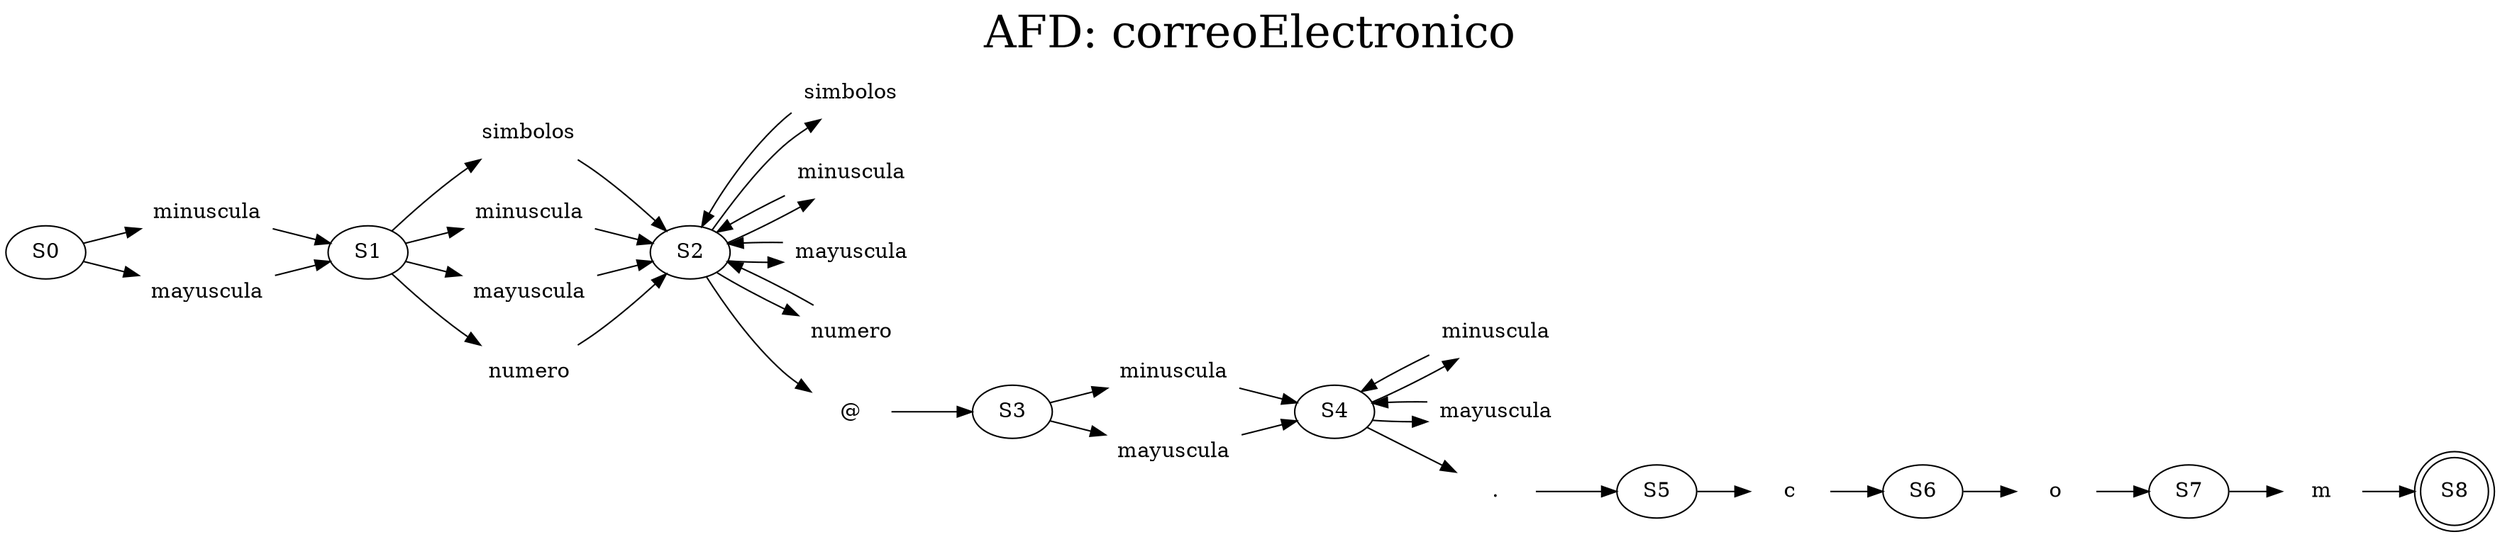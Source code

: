 digraph G { 
graph [ dpi = 700 ] 
label = <AFD: correoElectronico> 
labelloc = t 
fontsize=30 
rankdir=LR;
nodef43db31b959f4a3e9a22294bf754c81d[shape="none" label="minuscula"]
S0 -> nodef43db31b959f4a3e9a22294bf754c81d -> S1 ;
node1b9adf61ff0543bf97e116a19b77d80f[shape="none" label="mayuscula"]
  S0 -> node1b9adf61ff0543bf97e116a19b77d80f -> S1 ;
nodefdab8f7273db4f2fb00455ffe972c99e[shape="none" label="simbolos"]
S1 -> nodefdab8f7273db4f2fb00455ffe972c99e -> S2 ;
node4707cd8a88e54ebe8cc314d4de0180cb[shape="none" label="minuscula"]
  S1 -> node4707cd8a88e54ebe8cc314d4de0180cb -> S2 ;
nodeaffcff24b20b4800bf5a4461b3d2c659[shape="none" label="mayuscula"]
  S1 -> nodeaffcff24b20b4800bf5a4461b3d2c659 -> S2 ;
node1bec98ab64874fcc8c52b9f2e5aed356[shape="none" label="numero"]
  S1 -> node1bec98ab64874fcc8c52b9f2e5aed356 -> S2 ;
node26268043f51a4dd0babe20476ee3365f[shape="none" label="simbolos"]
S2 -> node26268043f51a4dd0babe20476ee3365f -> S2 ;
node050a84c3bf504ad98532da3d50e336f3[shape="none" label="minuscula"]
  S2 -> node050a84c3bf504ad98532da3d50e336f3 -> S2 ;
nodeb77090ee453b4088b20e3838dacc7e9b[shape="none" label="mayuscula"]
  S2 -> nodeb77090ee453b4088b20e3838dacc7e9b -> S2 ;
node6b47d866856842caa429ac27a237a285[shape="none" label="numero"]
  S2 -> node6b47d866856842caa429ac27a237a285 -> S2 ;
node665d974fa7d14ca1966f4ecf1bb9aa53[shape="none" label="@"]
  S2 -> node665d974fa7d14ca1966f4ecf1bb9aa53 -> S3 ;
node64960c3a28c5454c8db6031f4821d3c8[shape="none" label="minuscula"]
S3 -> node64960c3a28c5454c8db6031f4821d3c8 -> S4 ;
node3e87185d854f4c94b341f58459face4d[shape="none" label="mayuscula"]
  S3 -> node3e87185d854f4c94b341f58459face4d -> S4 ;
node646836e51d8f4e158ca7ae89fc04ed72[shape="none" label="minuscula"]
S4 -> node646836e51d8f4e158ca7ae89fc04ed72 -> S4 ;
nodeef4329cdad5d4992bc299043a8621c8c[shape="none" label="mayuscula"]
  S4 -> nodeef4329cdad5d4992bc299043a8621c8c -> S4 ;
node4cff08145d16462dab93dcfe06b80b0a[shape="none" label="."]
  S4 -> node4cff08145d16462dab93dcfe06b80b0a -> S5 ;
node2ce2fe13ea5f4b1fb9a856c8bb508a98[shape="none" label="c"]
S5 -> node2ce2fe13ea5f4b1fb9a856c8bb508a98 -> S6 ;
node766029c881dd45fd828994f85c780706[shape="none" label="o"]
S6 -> node766029c881dd45fd828994f85c780706 -> S7 ;
node42e26b6afbf14d49a77175177acd7380[shape="none" label="m"]
S7 -> node42e26b6afbf14d49a77175177acd7380 -> S8 ;
S8[shape="doublecircle"]}